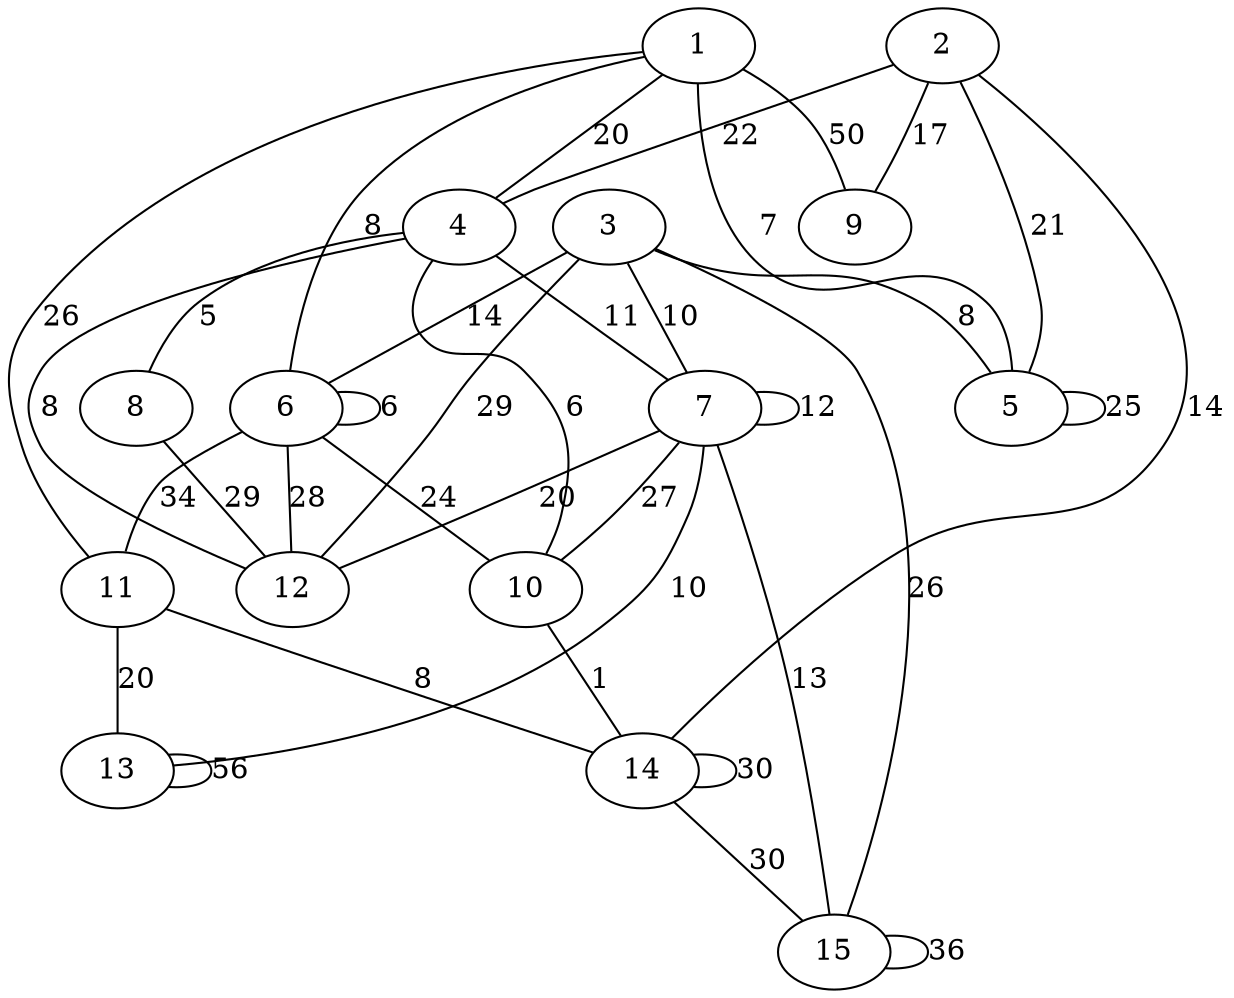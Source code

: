 graph {
1 -- 4[label="20",weight="20"];
1 -- 5[label="7",weight="7"];
1 -- 6[label="8",weight="8"];
1 -- 9[label="50",weight="50"];
1 -- 11[label="26",weight="26"];
2 -- 4[label="22",weight="22"];
2 -- 5[label="21",weight="21"];
2 -- 9[label="17",weight="17"];
2 -- 14[label="14",weight="14"];
3 -- 5[label="8",weight="8"];
3 -- 6[label="14",weight="14"];
3 -- 7[label="10",weight="10"];
3 -- 12[label="29",weight="29"];
3 -- 15[label="26",weight="26"];
4 -- 7[label="11",weight="11"];
4 -- 8[label="5",weight="5"];
4 -- 10[label="6",weight="6"];
4 -- 12[label="8",weight="8"];
5 -- 5[label="25",weight="25"];
6 -- 6[label="6",weight="6"];
6 -- 10[label="24",weight="24"];
6 -- 11[label="34",weight="34"];
6 -- 12[label="28",weight="28"];
7 -- 7[label="12",weight="12"];
7 -- 10[label="27",weight="27"];
7 -- 12[label="20",weight="20"];
7 -- 13[label="10",weight="10"];
7 -- 15[label="13",weight="13"];
8 -- 12[label="29",weight="29"];
9;
10 -- 14[label="1",weight="1"];
11 -- 13[label="20",weight="20"];
11 -- 14[label="8",weight="8"];
12;
13 -- 13[label="56",weight="56"];
14 -- 14[label="30",weight="30"];
14 -- 15[label="30",weight="30"];
15 -- 15[label="36",weight="36"];
}